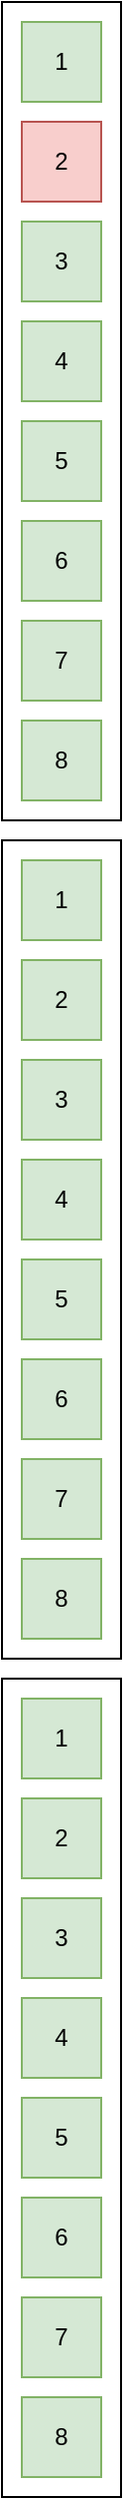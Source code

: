 <mxfile version="20.0.4" type="github"><diagram id="BKkIMMW0tcwvXW84BZG5" name="Page-1"><mxGraphModel dx="1422" dy="737" grid="1" gridSize="10" guides="1" tooltips="1" connect="1" arrows="1" fold="1" page="1" pageScale="1" pageWidth="850" pageHeight="1100" math="0" shadow="0"><root><mxCell id="0"/><mxCell id="1" parent="0"/><mxCell id="efAdbKKkkQ1Hr58mtJ0u-10" value="" style="rounded=0;whiteSpace=wrap;html=1;rotation=-90;" vertex="1" parent="1"><mxGeometry x="-155" y="195" width="410" height="60" as="geometry"/></mxCell><mxCell id="efAdbKKkkQ1Hr58mtJ0u-22" value="1" style="whiteSpace=wrap;html=1;aspect=fixed;fillColor=#d5e8d4;strokeColor=#82b366;" vertex="1" parent="1"><mxGeometry x="30" y="30" width="40" height="40" as="geometry"/></mxCell><mxCell id="efAdbKKkkQ1Hr58mtJ0u-23" value="2" style="whiteSpace=wrap;html=1;aspect=fixed;fillColor=#f8cecc;strokeColor=#b85450;" vertex="1" parent="1"><mxGeometry x="30" y="80" width="40" height="40" as="geometry"/></mxCell><mxCell id="efAdbKKkkQ1Hr58mtJ0u-24" value="3" style="whiteSpace=wrap;html=1;aspect=fixed;fillColor=#d5e8d4;strokeColor=#82b366;" vertex="1" parent="1"><mxGeometry x="30" y="130" width="40" height="40" as="geometry"/></mxCell><mxCell id="efAdbKKkkQ1Hr58mtJ0u-25" value="4" style="whiteSpace=wrap;html=1;aspect=fixed;" vertex="1" parent="1"><mxGeometry x="30" y="180" width="40" height="40" as="geometry"/></mxCell><mxCell id="efAdbKKkkQ1Hr58mtJ0u-26" value="5" style="whiteSpace=wrap;html=1;aspect=fixed;" vertex="1" parent="1"><mxGeometry x="30" y="230" width="40" height="40" as="geometry"/></mxCell><mxCell id="efAdbKKkkQ1Hr58mtJ0u-27" value="6" style="whiteSpace=wrap;html=1;aspect=fixed;" vertex="1" parent="1"><mxGeometry x="30" y="280" width="40" height="40" as="geometry"/></mxCell><mxCell id="efAdbKKkkQ1Hr58mtJ0u-28" value="7" style="whiteSpace=wrap;html=1;aspect=fixed;" vertex="1" parent="1"><mxGeometry x="30" y="330" width="40" height="40" as="geometry"/></mxCell><mxCell id="efAdbKKkkQ1Hr58mtJ0u-29" value="8" style="whiteSpace=wrap;html=1;aspect=fixed;" vertex="1" parent="1"><mxGeometry x="30" y="380" width="40" height="40" as="geometry"/></mxCell><mxCell id="efAdbKKkkQ1Hr58mtJ0u-30" value="" style="rounded=0;whiteSpace=wrap;html=1;rotation=-90;" vertex="1" parent="1"><mxGeometry x="-155" y="615" width="410" height="60" as="geometry"/></mxCell><mxCell id="efAdbKKkkQ1Hr58mtJ0u-31" value="1" style="whiteSpace=wrap;html=1;aspect=fixed;" vertex="1" parent="1"><mxGeometry x="30" y="450" width="40" height="40" as="geometry"/></mxCell><mxCell id="efAdbKKkkQ1Hr58mtJ0u-32" value="2" style="whiteSpace=wrap;html=1;aspect=fixed;" vertex="1" parent="1"><mxGeometry x="30" y="500" width="40" height="40" as="geometry"/></mxCell><mxCell id="efAdbKKkkQ1Hr58mtJ0u-33" value="3" style="whiteSpace=wrap;html=1;aspect=fixed;" vertex="1" parent="1"><mxGeometry x="30" y="550" width="40" height="40" as="geometry"/></mxCell><mxCell id="efAdbKKkkQ1Hr58mtJ0u-34" value="4" style="whiteSpace=wrap;html=1;aspect=fixed;" vertex="1" parent="1"><mxGeometry x="30" y="600" width="40" height="40" as="geometry"/></mxCell><mxCell id="efAdbKKkkQ1Hr58mtJ0u-35" value="5" style="whiteSpace=wrap;html=1;aspect=fixed;" vertex="1" parent="1"><mxGeometry x="30" y="650" width="40" height="40" as="geometry"/></mxCell><mxCell id="efAdbKKkkQ1Hr58mtJ0u-36" value="6" style="whiteSpace=wrap;html=1;aspect=fixed;" vertex="1" parent="1"><mxGeometry x="30" y="700" width="40" height="40" as="geometry"/></mxCell><mxCell id="efAdbKKkkQ1Hr58mtJ0u-37" value="7" style="whiteSpace=wrap;html=1;aspect=fixed;" vertex="1" parent="1"><mxGeometry x="30" y="750" width="40" height="40" as="geometry"/></mxCell><mxCell id="efAdbKKkkQ1Hr58mtJ0u-38" value="8" style="whiteSpace=wrap;html=1;aspect=fixed;" vertex="1" parent="1"><mxGeometry x="30" y="800" width="40" height="40" as="geometry"/></mxCell><mxCell id="efAdbKKkkQ1Hr58mtJ0u-39" value="" style="rounded=0;whiteSpace=wrap;html=1;rotation=-90;" vertex="1" parent="1"><mxGeometry x="-155" y="1035" width="410" height="60" as="geometry"/></mxCell><mxCell id="efAdbKKkkQ1Hr58mtJ0u-40" value="1" style="whiteSpace=wrap;html=1;aspect=fixed;" vertex="1" parent="1"><mxGeometry x="30" y="870" width="40" height="40" as="geometry"/></mxCell><mxCell id="efAdbKKkkQ1Hr58mtJ0u-41" value="2" style="whiteSpace=wrap;html=1;aspect=fixed;" vertex="1" parent="1"><mxGeometry x="30" y="920" width="40" height="40" as="geometry"/></mxCell><mxCell id="efAdbKKkkQ1Hr58mtJ0u-42" value="3" style="whiteSpace=wrap;html=1;aspect=fixed;" vertex="1" parent="1"><mxGeometry x="30" y="970" width="40" height="40" as="geometry"/></mxCell><mxCell id="efAdbKKkkQ1Hr58mtJ0u-43" value="4" style="whiteSpace=wrap;html=1;aspect=fixed;" vertex="1" parent="1"><mxGeometry x="30" y="1020" width="40" height="40" as="geometry"/></mxCell><mxCell id="efAdbKKkkQ1Hr58mtJ0u-44" value="5" style="whiteSpace=wrap;html=1;aspect=fixed;fillColor=#d5e8d4;strokeColor=#82b366;" vertex="1" parent="1"><mxGeometry x="30" y="1070" width="40" height="40" as="geometry"/></mxCell><mxCell id="efAdbKKkkQ1Hr58mtJ0u-45" value="6" style="whiteSpace=wrap;html=1;aspect=fixed;fillColor=#d5e8d4;strokeColor=#82b366;" vertex="1" parent="1"><mxGeometry x="30" y="1120" width="40" height="40" as="geometry"/></mxCell><mxCell id="efAdbKKkkQ1Hr58mtJ0u-46" value="7" style="whiteSpace=wrap;html=1;aspect=fixed;fillColor=#d5e8d4;strokeColor=#82b366;" vertex="1" parent="1"><mxGeometry x="30" y="1170" width="40" height="40" as="geometry"/></mxCell><mxCell id="efAdbKKkkQ1Hr58mtJ0u-47" value="8" style="whiteSpace=wrap;html=1;aspect=fixed;fillColor=#d5e8d4;strokeColor=#82b366;" vertex="1" parent="1"><mxGeometry x="30" y="1220" width="40" height="40" as="geometry"/></mxCell><mxCell id="efAdbKKkkQ1Hr58mtJ0u-48" value="4" style="whiteSpace=wrap;html=1;aspect=fixed;" vertex="1" parent="1"><mxGeometry x="30" y="180" width="40" height="40" as="geometry"/></mxCell><mxCell id="efAdbKKkkQ1Hr58mtJ0u-49" value="5" style="whiteSpace=wrap;html=1;aspect=fixed;" vertex="1" parent="1"><mxGeometry x="30" y="230" width="40" height="40" as="geometry"/></mxCell><mxCell id="efAdbKKkkQ1Hr58mtJ0u-50" value="6" style="whiteSpace=wrap;html=1;aspect=fixed;" vertex="1" parent="1"><mxGeometry x="30" y="280" width="40" height="40" as="geometry"/></mxCell><mxCell id="efAdbKKkkQ1Hr58mtJ0u-51" value="7" style="whiteSpace=wrap;html=1;aspect=fixed;" vertex="1" parent="1"><mxGeometry x="30" y="330" width="40" height="40" as="geometry"/></mxCell><mxCell id="efAdbKKkkQ1Hr58mtJ0u-52" value="8" style="whiteSpace=wrap;html=1;aspect=fixed;" vertex="1" parent="1"><mxGeometry x="30" y="380" width="40" height="40" as="geometry"/></mxCell><mxCell id="efAdbKKkkQ1Hr58mtJ0u-53" value="1" style="whiteSpace=wrap;html=1;aspect=fixed;" vertex="1" parent="1"><mxGeometry x="30" y="450" width="40" height="40" as="geometry"/></mxCell><mxCell id="efAdbKKkkQ1Hr58mtJ0u-54" value="3" style="whiteSpace=wrap;html=1;aspect=fixed;" vertex="1" parent="1"><mxGeometry x="30" y="550" width="40" height="40" as="geometry"/></mxCell><mxCell id="efAdbKKkkQ1Hr58mtJ0u-55" value="2" style="whiteSpace=wrap;html=1;aspect=fixed;" vertex="1" parent="1"><mxGeometry x="30" y="500" width="40" height="40" as="geometry"/></mxCell><mxCell id="efAdbKKkkQ1Hr58mtJ0u-56" value="4" style="whiteSpace=wrap;html=1;aspect=fixed;" vertex="1" parent="1"><mxGeometry x="30" y="600" width="40" height="40" as="geometry"/></mxCell><mxCell id="efAdbKKkkQ1Hr58mtJ0u-57" value="5" style="whiteSpace=wrap;html=1;aspect=fixed;" vertex="1" parent="1"><mxGeometry x="30" y="650" width="40" height="40" as="geometry"/></mxCell><mxCell id="efAdbKKkkQ1Hr58mtJ0u-58" value="6" style="whiteSpace=wrap;html=1;aspect=fixed;" vertex="1" parent="1"><mxGeometry x="30" y="700" width="40" height="40" as="geometry"/></mxCell><mxCell id="efAdbKKkkQ1Hr58mtJ0u-59" value="7" style="whiteSpace=wrap;html=1;aspect=fixed;" vertex="1" parent="1"><mxGeometry x="30" y="750" width="40" height="40" as="geometry"/></mxCell><mxCell id="efAdbKKkkQ1Hr58mtJ0u-60" value="8" style="whiteSpace=wrap;html=1;aspect=fixed;" vertex="1" parent="1"><mxGeometry x="30" y="800" width="40" height="40" as="geometry"/></mxCell><mxCell id="efAdbKKkkQ1Hr58mtJ0u-61" value="1" style="whiteSpace=wrap;html=1;aspect=fixed;" vertex="1" parent="1"><mxGeometry x="30" y="870" width="40" height="40" as="geometry"/></mxCell><mxCell id="efAdbKKkkQ1Hr58mtJ0u-62" value="2" style="whiteSpace=wrap;html=1;aspect=fixed;" vertex="1" parent="1"><mxGeometry x="30" y="920" width="40" height="40" as="geometry"/></mxCell><mxCell id="efAdbKKkkQ1Hr58mtJ0u-63" value="3" style="whiteSpace=wrap;html=1;aspect=fixed;" vertex="1" parent="1"><mxGeometry x="30" y="970" width="40" height="40" as="geometry"/></mxCell><mxCell id="efAdbKKkkQ1Hr58mtJ0u-64" value="4" style="whiteSpace=wrap;html=1;aspect=fixed;" vertex="1" parent="1"><mxGeometry x="30" y="1020" width="40" height="40" as="geometry"/></mxCell><mxCell id="efAdbKKkkQ1Hr58mtJ0u-65" value="4" style="whiteSpace=wrap;html=1;aspect=fixed;fillColor=#d5e8d4;strokeColor=#82b366;" vertex="1" parent="1"><mxGeometry x="30" y="180" width="40" height="40" as="geometry"/></mxCell><mxCell id="efAdbKKkkQ1Hr58mtJ0u-66" value="5" style="whiteSpace=wrap;html=1;aspect=fixed;fillColor=#d5e8d4;strokeColor=#82b366;" vertex="1" parent="1"><mxGeometry x="30" y="230" width="40" height="40" as="geometry"/></mxCell><mxCell id="efAdbKKkkQ1Hr58mtJ0u-67" value="6" style="whiteSpace=wrap;html=1;aspect=fixed;fillColor=#d5e8d4;strokeColor=#82b366;" vertex="1" parent="1"><mxGeometry x="30" y="280" width="40" height="40" as="geometry"/></mxCell><mxCell id="efAdbKKkkQ1Hr58mtJ0u-68" value="7" style="whiteSpace=wrap;html=1;aspect=fixed;fillColor=#d5e8d4;strokeColor=#82b366;" vertex="1" parent="1"><mxGeometry x="30" y="330" width="40" height="40" as="geometry"/></mxCell><mxCell id="efAdbKKkkQ1Hr58mtJ0u-69" value="8" style="whiteSpace=wrap;html=1;aspect=fixed;fillColor=#d5e8d4;strokeColor=#82b366;" vertex="1" parent="1"><mxGeometry x="30" y="380" width="40" height="40" as="geometry"/></mxCell><mxCell id="efAdbKKkkQ1Hr58mtJ0u-70" value="1" style="whiteSpace=wrap;html=1;aspect=fixed;fillColor=#d5e8d4;strokeColor=#82b366;" vertex="1" parent="1"><mxGeometry x="30" y="450" width="40" height="40" as="geometry"/></mxCell><mxCell id="efAdbKKkkQ1Hr58mtJ0u-71" value="3" style="whiteSpace=wrap;html=1;aspect=fixed;fillColor=#d5e8d4;strokeColor=#82b366;" vertex="1" parent="1"><mxGeometry x="30" y="550" width="40" height="40" as="geometry"/></mxCell><mxCell id="efAdbKKkkQ1Hr58mtJ0u-72" value="2" style="whiteSpace=wrap;html=1;aspect=fixed;fillColor=#d5e8d4;strokeColor=#82b366;" vertex="1" parent="1"><mxGeometry x="30" y="500" width="40" height="40" as="geometry"/></mxCell><mxCell id="efAdbKKkkQ1Hr58mtJ0u-73" value="4" style="whiteSpace=wrap;html=1;aspect=fixed;fillColor=#d5e8d4;strokeColor=#82b366;" vertex="1" parent="1"><mxGeometry x="30" y="600" width="40" height="40" as="geometry"/></mxCell><mxCell id="efAdbKKkkQ1Hr58mtJ0u-74" value="5" style="whiteSpace=wrap;html=1;aspect=fixed;fillColor=#d5e8d4;strokeColor=#82b366;" vertex="1" parent="1"><mxGeometry x="30" y="650" width="40" height="40" as="geometry"/></mxCell><mxCell id="efAdbKKkkQ1Hr58mtJ0u-75" value="6" style="whiteSpace=wrap;html=1;aspect=fixed;fillColor=#d5e8d4;strokeColor=#82b366;" vertex="1" parent="1"><mxGeometry x="30" y="700" width="40" height="40" as="geometry"/></mxCell><mxCell id="efAdbKKkkQ1Hr58mtJ0u-76" value="7" style="whiteSpace=wrap;html=1;aspect=fixed;fillColor=#d5e8d4;strokeColor=#82b366;" vertex="1" parent="1"><mxGeometry x="30" y="750" width="40" height="40" as="geometry"/></mxCell><mxCell id="efAdbKKkkQ1Hr58mtJ0u-77" value="8" style="whiteSpace=wrap;html=1;aspect=fixed;fillColor=#d5e8d4;strokeColor=#82b366;" vertex="1" parent="1"><mxGeometry x="30" y="800" width="40" height="40" as="geometry"/></mxCell><mxCell id="efAdbKKkkQ1Hr58mtJ0u-78" value="1" style="whiteSpace=wrap;html=1;aspect=fixed;fillColor=#d5e8d4;strokeColor=#82b366;" vertex="1" parent="1"><mxGeometry x="30" y="870" width="40" height="40" as="geometry"/></mxCell><mxCell id="efAdbKKkkQ1Hr58mtJ0u-79" value="2" style="whiteSpace=wrap;html=1;aspect=fixed;fillColor=#d5e8d4;strokeColor=#82b366;" vertex="1" parent="1"><mxGeometry x="30" y="920" width="40" height="40" as="geometry"/></mxCell><mxCell id="efAdbKKkkQ1Hr58mtJ0u-80" value="3" style="whiteSpace=wrap;html=1;aspect=fixed;fillColor=#d5e8d4;strokeColor=#82b366;" vertex="1" parent="1"><mxGeometry x="30" y="970" width="40" height="40" as="geometry"/></mxCell><mxCell id="efAdbKKkkQ1Hr58mtJ0u-81" value="4" style="whiteSpace=wrap;html=1;aspect=fixed;fillColor=#d5e8d4;strokeColor=#82b366;" vertex="1" parent="1"><mxGeometry x="30" y="1020" width="40" height="40" as="geometry"/></mxCell></root></mxGraphModel></diagram></mxfile>